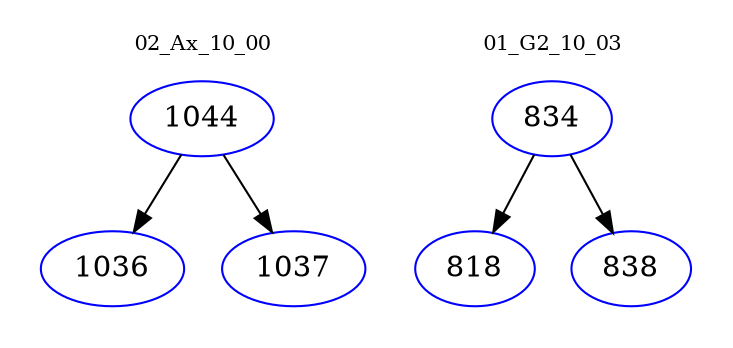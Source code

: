 digraph{
subgraph cluster_0 {
color = white
label = "02_Ax_10_00";
fontsize=10;
T0_1044 [label="1044", color="blue"]
T0_1044 -> T0_1036 [color="black"]
T0_1036 [label="1036", color="blue"]
T0_1044 -> T0_1037 [color="black"]
T0_1037 [label="1037", color="blue"]
}
subgraph cluster_1 {
color = white
label = "01_G2_10_03";
fontsize=10;
T1_834 [label="834", color="blue"]
T1_834 -> T1_818 [color="black"]
T1_818 [label="818", color="blue"]
T1_834 -> T1_838 [color="black"]
T1_838 [label="838", color="blue"]
}
}
